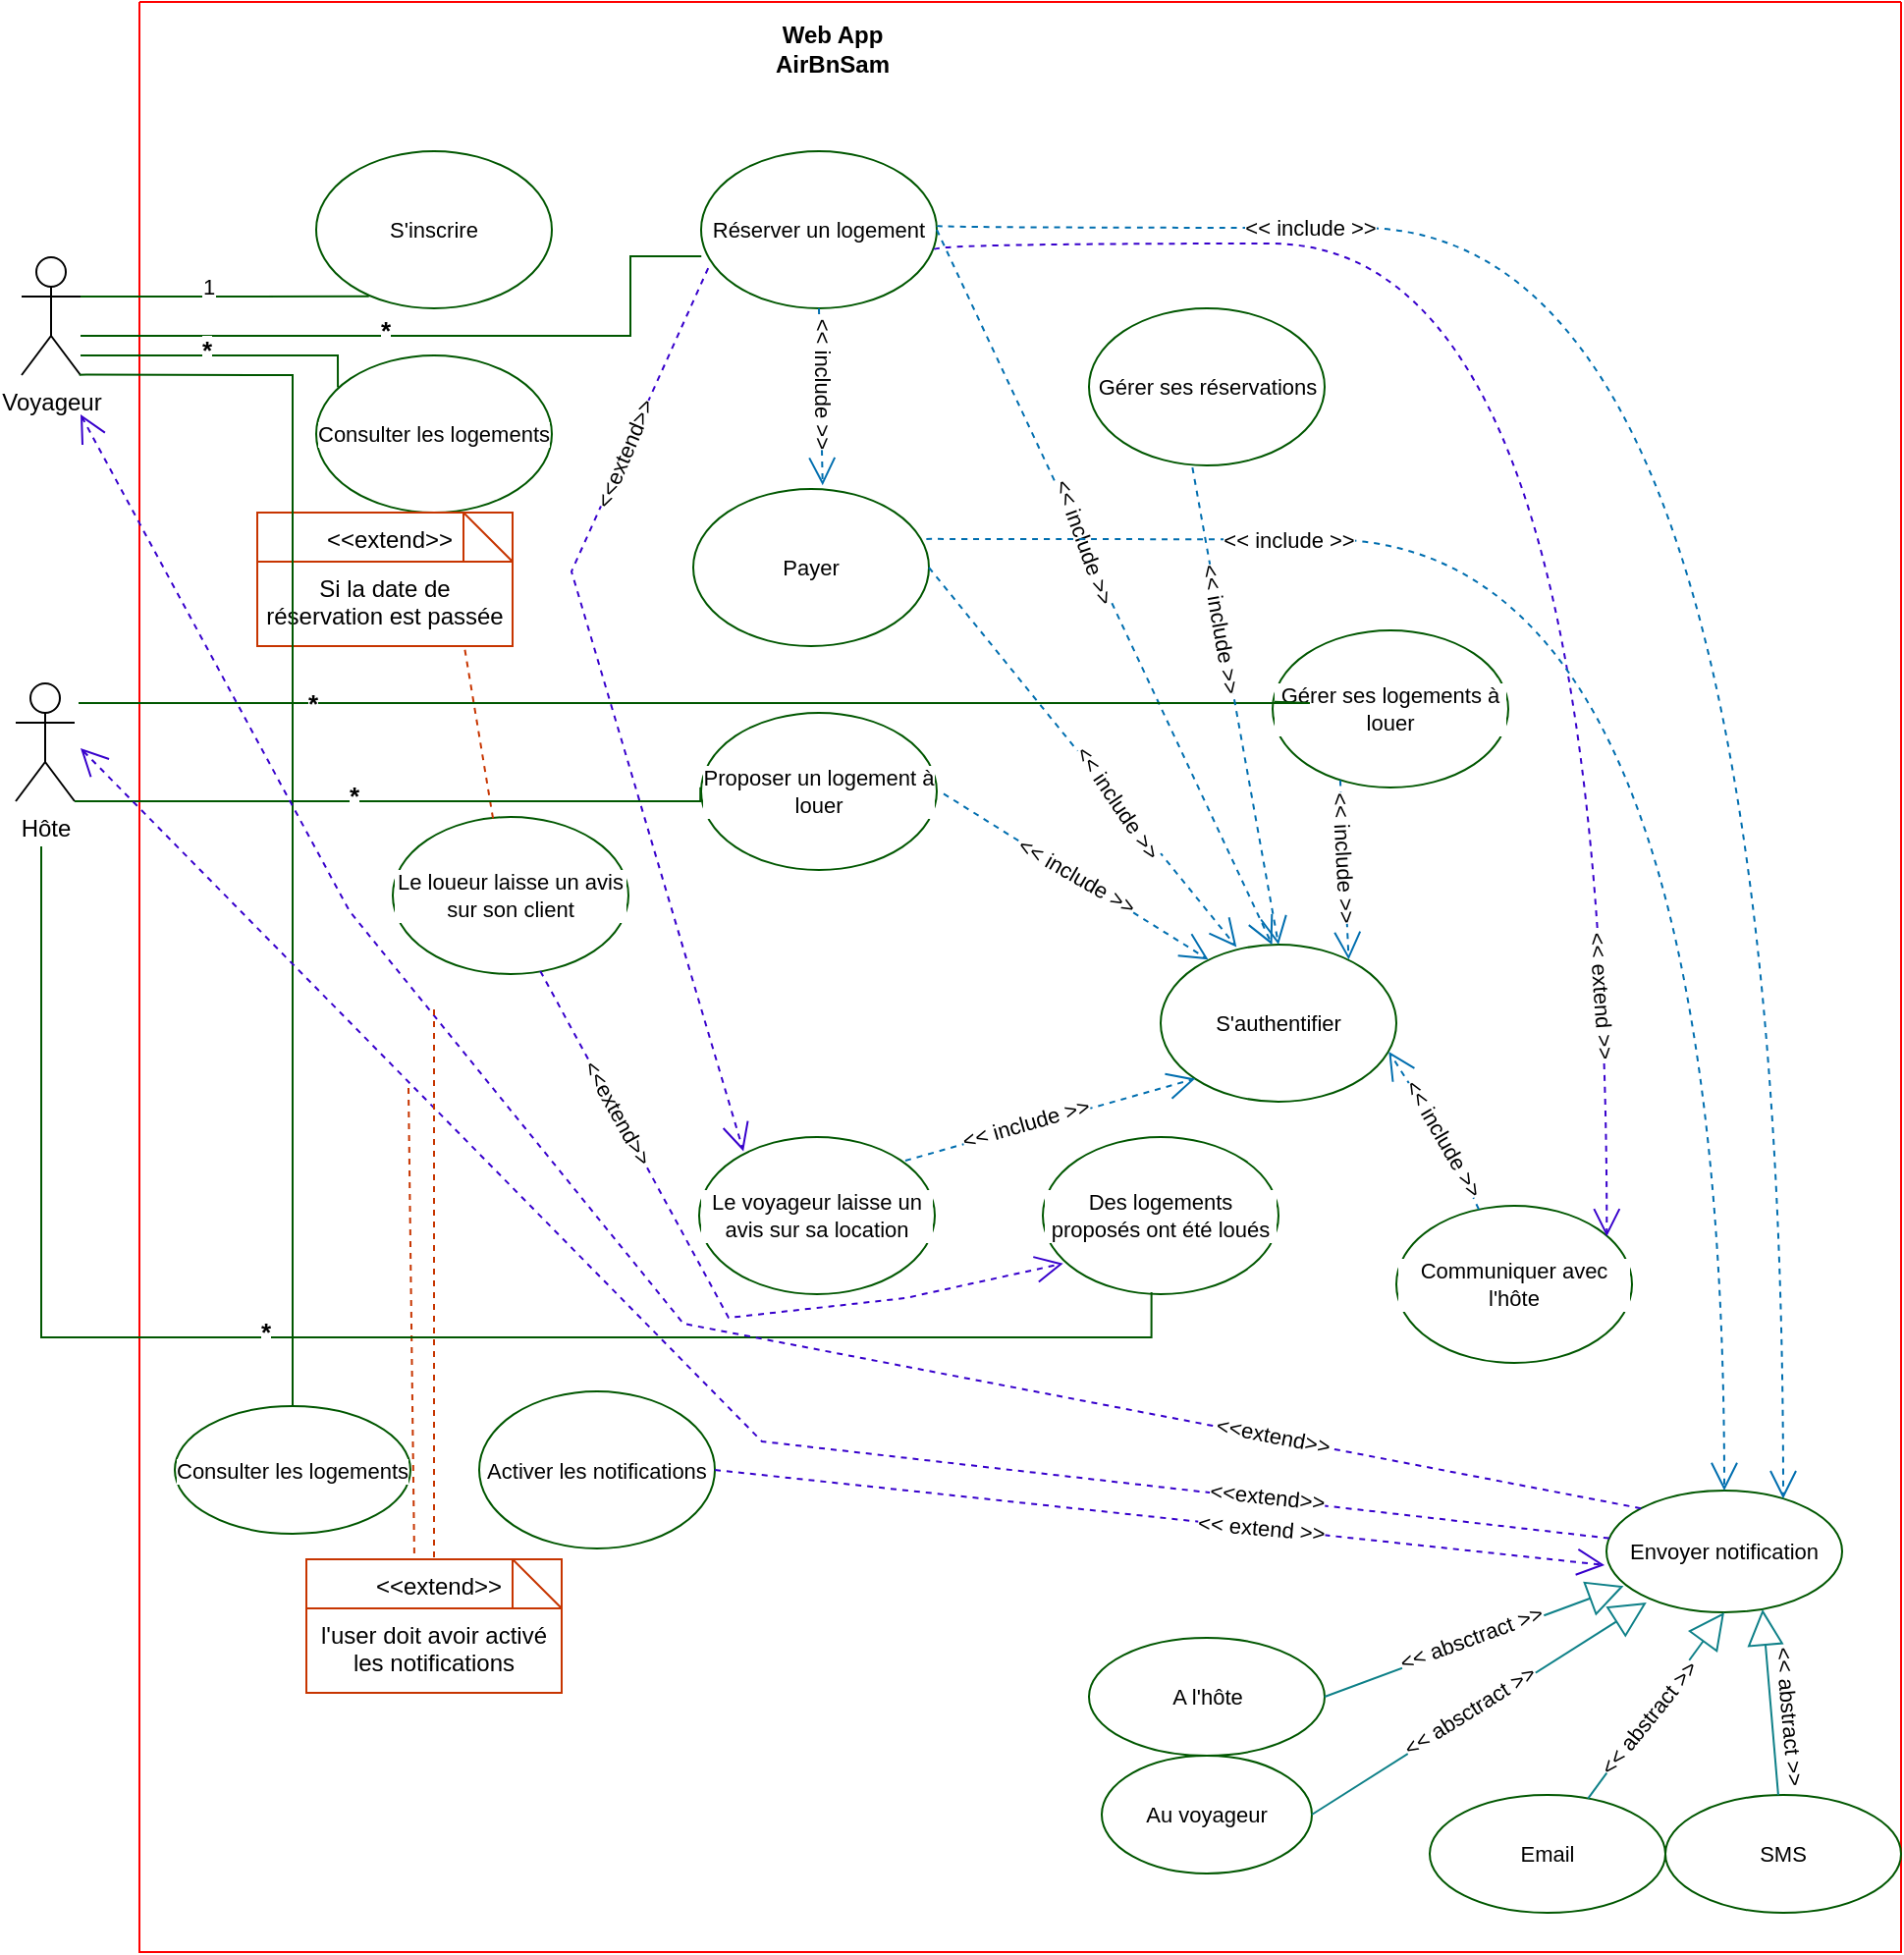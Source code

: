 <mxfile version="24.7.7">
  <diagram name="Page-1" id="EdUBoLxohyeiRopS3cuu">
    <mxGraphModel dx="1595" dy="580" grid="1" gridSize="10" guides="1" tooltips="1" connect="1" arrows="1" fold="1" page="1" pageScale="1" pageWidth="1200" pageHeight="1600" math="0" shadow="0">
      <root>
        <mxCell id="0" />
        <mxCell id="1" parent="0" />
        <mxCell id="GPnBkZLUvaVh1_yHO0LI-1" value="&lt;div&gt;Voyageur&lt;/div&gt;" style="shape=umlActor;verticalLabelPosition=bottom;verticalAlign=top;html=1;outlineConnect=0;" parent="1" vertex="1">
          <mxGeometry x="193" y="417" width="30" height="60" as="geometry" />
        </mxCell>
        <mxCell id="GPnBkZLUvaVh1_yHO0LI-2" value="Hôte&lt;div&gt;&lt;br&gt;&lt;/div&gt;" style="shape=umlActor;verticalLabelPosition=bottom;verticalAlign=top;html=1;outlineConnect=0;" parent="1" vertex="1">
          <mxGeometry x="190" y="634" width="30" height="60" as="geometry" />
        </mxCell>
        <mxCell id="GPnBkZLUvaVh1_yHO0LI-15" value="" style="swimlane;startSize=0;fillColor=none;strokeColor=#FF0000;" parent="1" vertex="1">
          <mxGeometry x="253" y="287" width="897" height="993" as="geometry">
            <mxRectangle x="340" y="50" width="50" height="40" as="alternateBounds" />
          </mxGeometry>
        </mxCell>
        <mxCell id="GPnBkZLUvaVh1_yHO0LI-9" value="Réserver un logement" style="ellipse;whiteSpace=wrap;html=1;fillColor=none;strokeColor=#005700;rounded=0;align=center;verticalAlign=middle;fontFamily=Helvetica;fontSize=11;fontColor=default;labelBackgroundColor=default;" parent="GPnBkZLUvaVh1_yHO0LI-15" vertex="1">
          <mxGeometry x="286" y="76" width="120" height="80" as="geometry" />
        </mxCell>
        <mxCell id="GPnBkZLUvaVh1_yHO0LI-10" value="Payer" style="ellipse;whiteSpace=wrap;html=1;fillColor=none;strokeColor=#005700;rounded=0;align=center;verticalAlign=middle;fontFamily=Helvetica;fontSize=11;fontColor=default;labelBackgroundColor=default;" parent="GPnBkZLUvaVh1_yHO0LI-15" vertex="1">
          <mxGeometry x="282" y="248" width="120" height="80" as="geometry" />
        </mxCell>
        <mxCell id="GPnBkZLUvaVh1_yHO0LI-11" value="Proposer un logement à louer" style="ellipse;whiteSpace=wrap;html=1;fillColor=none;strokeColor=#005700;rounded=0;align=center;verticalAlign=middle;fontFamily=Helvetica;fontSize=11;fontColor=default;labelBackgroundColor=default;" parent="GPnBkZLUvaVh1_yHO0LI-15" vertex="1">
          <mxGeometry x="286" y="362" width="120" height="80" as="geometry" />
        </mxCell>
        <mxCell id="GPnBkZLUvaVh1_yHO0LI-14" value="Envoyer notification" style="ellipse;whiteSpace=wrap;html=1;fillColor=none;strokeColor=#005700;rounded=0;align=center;verticalAlign=middle;fontFamily=Helvetica;fontSize=11;fontColor=default;labelBackgroundColor=default;" parent="GPnBkZLUvaVh1_yHO0LI-15" vertex="1">
          <mxGeometry x="747" y="758" width="120" height="62" as="geometry" />
        </mxCell>
        <mxCell id="GPnBkZLUvaVh1_yHO0LI-13" value="Le voyageur laisse un avis sur sa location" style="ellipse;whiteSpace=wrap;html=1;fillColor=none;strokeColor=#005700;rounded=0;align=center;verticalAlign=middle;fontFamily=Helvetica;fontSize=11;fontColor=default;labelBackgroundColor=default;" parent="GPnBkZLUvaVh1_yHO0LI-15" vertex="1">
          <mxGeometry x="285" y="578" width="120" height="80" as="geometry" />
        </mxCell>
        <mxCell id="GPnBkZLUvaVh1_yHO0LI-12" value="Communiquer avec l&#39;hôte" style="ellipse;whiteSpace=wrap;html=1;fillColor=none;strokeColor=#005700;rounded=0;align=center;verticalAlign=middle;fontFamily=Helvetica;fontSize=11;fontColor=default;labelBackgroundColor=default;" parent="GPnBkZLUvaVh1_yHO0LI-15" vertex="1">
          <mxGeometry x="640" y="613" width="120" height="80" as="geometry" />
        </mxCell>
        <mxCell id="GPnBkZLUvaVh1_yHO0LI-18" value="&lt;b&gt;Web App AirBnSam&lt;/b&gt;" style="text;html=1;align=center;verticalAlign=middle;whiteSpace=wrap;rounded=0;" parent="GPnBkZLUvaVh1_yHO0LI-15" vertex="1">
          <mxGeometry x="323" y="9" width="60" height="30" as="geometry" />
        </mxCell>
        <mxCell id="GPnBkZLUvaVh1_yHO0LI-25" value="" style="endArrow=open;endSize=12;dashed=1;html=1;rounded=0;entryX=0.549;entryY=-0.023;entryDx=0;entryDy=0;exitX=0.5;exitY=1;exitDx=0;exitDy=0;entryPerimeter=0;fillColor=#1ba1e2;strokeColor=#006EAF;" parent="GPnBkZLUvaVh1_yHO0LI-15" target="GPnBkZLUvaVh1_yHO0LI-10" edge="1">
          <mxGeometry x="0.205" width="160" relative="1" as="geometry">
            <mxPoint x="346" y="156" as="sourcePoint" />
            <mxPoint x="346.8" y="229.04" as="targetPoint" />
            <mxPoint as="offset" />
          </mxGeometry>
        </mxCell>
        <mxCell id="GPnBkZLUvaVh1_yHO0LI-81" value="&amp;lt;&amp;lt; include &amp;gt;&amp;gt;" style="edgeLabel;html=1;align=center;verticalAlign=middle;resizable=0;points=[];rotation=90;" parent="GPnBkZLUvaVh1_yHO0LI-25" vertex="1" connectable="0">
          <mxGeometry x="-0.173" y="2" relative="1" as="geometry">
            <mxPoint as="offset" />
          </mxGeometry>
        </mxCell>
        <mxCell id="GPnBkZLUvaVh1_yHO0LI-32" value="S&#39;authentifier" style="ellipse;whiteSpace=wrap;html=1;fillColor=none;strokeColor=#005700;gradientColor=#ffa500;rounded=0;align=center;verticalAlign=middle;fontFamily=Helvetica;fontSize=11;fontColor=default;labelBackgroundColor=default;" parent="GPnBkZLUvaVh1_yHO0LI-15" vertex="1">
          <mxGeometry x="520" y="480" width="120" height="80" as="geometry" />
        </mxCell>
        <mxCell id="GPnBkZLUvaVh1_yHO0LI-34" value="" style="endArrow=open;endSize=12;dashed=1;html=1;rounded=0;exitX=1;exitY=0.5;exitDx=0;exitDy=0;entryX=0.473;entryY=0.001;entryDx=0;entryDy=0;entryPerimeter=0;fillColor=#1ba1e2;strokeColor=#006EAF;" parent="GPnBkZLUvaVh1_yHO0LI-15" source="GPnBkZLUvaVh1_yHO0LI-9" target="GPnBkZLUvaVh1_yHO0LI-32" edge="1">
          <mxGeometry width="160" relative="1" as="geometry">
            <mxPoint x="300" y="150" as="sourcePoint" />
            <mxPoint x="460" y="150" as="targetPoint" />
          </mxGeometry>
        </mxCell>
        <mxCell id="GPnBkZLUvaVh1_yHO0LI-80" value="&amp;lt;&amp;lt; include &amp;gt;&amp;gt;" style="edgeLabel;html=1;align=center;verticalAlign=middle;resizable=0;points=[];rotation=70;" parent="GPnBkZLUvaVh1_yHO0LI-34" vertex="1" connectable="0">
          <mxGeometry x="-0.127" y="1" relative="1" as="geometry">
            <mxPoint as="offset" />
          </mxGeometry>
        </mxCell>
        <mxCell id="GPnBkZLUvaVh1_yHO0LI-35" value="" style="endArrow=open;endSize=12;dashed=1;html=1;rounded=0;exitX=1;exitY=0.5;exitDx=0;exitDy=0;entryX=0.322;entryY=0.015;entryDx=0;entryDy=0;entryPerimeter=0;fillColor=#1ba1e2;strokeColor=#006EAF;" parent="GPnBkZLUvaVh1_yHO0LI-15" source="GPnBkZLUvaVh1_yHO0LI-10" target="GPnBkZLUvaVh1_yHO0LI-32" edge="1">
          <mxGeometry width="160" relative="1" as="geometry">
            <mxPoint x="270" y="117" as="sourcePoint" />
            <mxPoint x="397" y="471" as="targetPoint" />
          </mxGeometry>
        </mxCell>
        <mxCell id="GPnBkZLUvaVh1_yHO0LI-88" value="&amp;lt;&amp;lt; include &amp;gt;&amp;gt;" style="edgeLabel;html=1;align=center;verticalAlign=middle;resizable=0;points=[];rotation=56;" parent="GPnBkZLUvaVh1_yHO0LI-35" vertex="1" connectable="0">
          <mxGeometry x="0.357" y="-1" relative="1" as="geometry">
            <mxPoint x="-10" y="-13" as="offset" />
          </mxGeometry>
        </mxCell>
        <mxCell id="GPnBkZLUvaVh1_yHO0LI-36" value="" style="endArrow=open;endSize=12;dashed=1;html=1;rounded=0;exitX=1.029;exitY=0.515;exitDx=0;exitDy=0;entryX=0.202;entryY=0.095;entryDx=0;entryDy=0;entryPerimeter=0;exitPerimeter=0;fillColor=#1ba1e2;strokeColor=#006EAF;" parent="GPnBkZLUvaVh1_yHO0LI-15" source="GPnBkZLUvaVh1_yHO0LI-11" target="GPnBkZLUvaVh1_yHO0LI-32" edge="1">
          <mxGeometry width="160" relative="1" as="geometry">
            <mxPoint x="260" y="268" as="sourcePoint" />
            <mxPoint x="369" y="484" as="targetPoint" />
          </mxGeometry>
        </mxCell>
        <mxCell id="nlzdjAnuToEs6B72ql9--20" value="&amp;lt;&amp;lt; include &amp;gt;&amp;gt;" style="edgeLabel;html=1;align=center;verticalAlign=middle;resizable=0;points=[];rotation=30;" vertex="1" connectable="0" parent="GPnBkZLUvaVh1_yHO0LI-36">
          <mxGeometry x="0.005" relative="1" as="geometry">
            <mxPoint y="-1" as="offset" />
          </mxGeometry>
        </mxCell>
        <mxCell id="GPnBkZLUvaVh1_yHO0LI-37" value="" style="endArrow=open;endSize=12;dashed=1;html=1;rounded=0;entryX=0.968;entryY=0.681;entryDx=0;entryDy=0;fillColor=#1ba1e2;strokeColor=#006EAF;entryPerimeter=0;" parent="GPnBkZLUvaVh1_yHO0LI-15" source="GPnBkZLUvaVh1_yHO0LI-12" target="GPnBkZLUvaVh1_yHO0LI-32" edge="1">
          <mxGeometry width="160" relative="1" as="geometry">
            <mxPoint x="637.96" y="553" as="sourcePoint" />
            <mxPoint x="747.0" y="566.08" as="targetPoint" />
            <Array as="points">
              <mxPoint x="667" y="583" />
            </Array>
          </mxGeometry>
        </mxCell>
        <mxCell id="nlzdjAnuToEs6B72ql9--23" value="&amp;lt;&amp;lt; include &amp;gt;&amp;gt;" style="edgeLabel;html=1;align=center;verticalAlign=middle;resizable=0;points=[];rotation=60;" vertex="1" connectable="0" parent="GPnBkZLUvaVh1_yHO0LI-37">
          <mxGeometry x="-0.218" y="1" relative="1" as="geometry">
            <mxPoint x="-2" y="-5" as="offset" />
          </mxGeometry>
        </mxCell>
        <mxCell id="GPnBkZLUvaVh1_yHO0LI-38" value="" style="endArrow=open;endSize=12;dashed=1;html=1;rounded=0;entryX=0;entryY=1;entryDx=0;entryDy=0;fillColor=#1ba1e2;strokeColor=#006EAF;" parent="GPnBkZLUvaVh1_yHO0LI-15" target="GPnBkZLUvaVh1_yHO0LI-32" edge="1">
          <mxGeometry width="160" relative="1" as="geometry">
            <mxPoint x="390" y="590" as="sourcePoint" />
            <mxPoint x="368" y="737" as="targetPoint" />
          </mxGeometry>
        </mxCell>
        <mxCell id="GPnBkZLUvaVh1_yHO0LI-89" value="&amp;lt;&amp;lt; include &amp;gt;&amp;gt;" style="edgeLabel;html=1;align=center;verticalAlign=middle;resizable=0;points=[];rotation=344;" parent="GPnBkZLUvaVh1_yHO0LI-38" vertex="1" connectable="0">
          <mxGeometry x="-0.179" y="-1" relative="1" as="geometry">
            <mxPoint y="-3" as="offset" />
          </mxGeometry>
        </mxCell>
        <mxCell id="GPnBkZLUvaVh1_yHO0LI-39" value="" style="endArrow=open;endSize=12;dashed=1;html=1;rounded=0;exitX=0.988;exitY=0.626;exitDx=0;exitDy=0;exitPerimeter=0;fillColor=#6a00ff;strokeColor=#3700CC;edgeStyle=orthogonalEdgeStyle;curved=1;entryX=0.893;entryY=0.196;entryDx=0;entryDy=0;entryPerimeter=0;" parent="GPnBkZLUvaVh1_yHO0LI-15" source="GPnBkZLUvaVh1_yHO0LI-9" target="GPnBkZLUvaVh1_yHO0LI-12" edge="1">
          <mxGeometry x="0.145" y="1" width="160" relative="1" as="geometry">
            <mxPoint x="70" y="106" as="sourcePoint" />
            <mxPoint x="747" y="603" as="targetPoint" />
            <Array as="points">
              <mxPoint x="405" y="123" />
              <mxPoint x="747" y="123" />
            </Array>
            <mxPoint as="offset" />
          </mxGeometry>
        </mxCell>
        <mxCell id="GPnBkZLUvaVh1_yHO0LI-78" value="&amp;lt;&amp;lt; extend &amp;gt;&amp;gt;" style="edgeLabel;html=1;align=center;verticalAlign=middle;resizable=0;points=[];rotation=86;" parent="GPnBkZLUvaVh1_yHO0LI-39" vertex="1" connectable="0">
          <mxGeometry x="0.146" y="2" relative="1" as="geometry">
            <mxPoint x="-4" y="240" as="offset" />
          </mxGeometry>
        </mxCell>
        <mxCell id="GPnBkZLUvaVh1_yHO0LI-41" value="" style="endArrow=open;endSize=12;dashed=1;html=1;rounded=0;exitX=0.03;exitY=0.744;exitDx=0;exitDy=0;entryX=0.188;entryY=0.09;entryDx=0;entryDy=0;entryPerimeter=0;exitPerimeter=0;fillColor=#6a00ff;strokeColor=#3700CC;" parent="GPnBkZLUvaVh1_yHO0LI-15" source="GPnBkZLUvaVh1_yHO0LI-9" target="GPnBkZLUvaVh1_yHO0LI-13" edge="1">
          <mxGeometry x="0.151" y="3" width="160" relative="1" as="geometry">
            <mxPoint x="317" y="156" as="sourcePoint" />
            <mxPoint x="301" y="483" as="targetPoint" />
            <Array as="points">
              <mxPoint x="220" y="290" />
            </Array>
            <mxPoint as="offset" />
          </mxGeometry>
        </mxCell>
        <mxCell id="GPnBkZLUvaVh1_yHO0LI-77" value="&amp;lt;&amp;lt;extend&amp;gt;&amp;gt;" style="edgeLabel;html=1;align=center;verticalAlign=middle;resizable=0;points=[];rotation=-67;" parent="GPnBkZLUvaVh1_yHO0LI-41" vertex="1" connectable="0">
          <mxGeometry x="-0.565" relative="1" as="geometry">
            <mxPoint as="offset" />
          </mxGeometry>
        </mxCell>
        <mxCell id="GPnBkZLUvaVh1_yHO0LI-49" value="A l&#39;hôte" style="ellipse;whiteSpace=wrap;html=1;fillColor=none;strokeColor=#005700;rounded=0;align=center;verticalAlign=middle;fontFamily=Helvetica;fontSize=11;fontColor=default;labelBackgroundColor=default;" parent="GPnBkZLUvaVh1_yHO0LI-15" vertex="1">
          <mxGeometry x="483.5" y="833" width="120" height="60" as="geometry" />
        </mxCell>
        <mxCell id="GPnBkZLUvaVh1_yHO0LI-48" value="Au voyageur" style="ellipse;whiteSpace=wrap;html=1;fillColor=none;strokeColor=#005700;rounded=0;align=center;verticalAlign=middle;fontFamily=Helvetica;fontSize=11;fontColor=default;labelBackgroundColor=default;" parent="GPnBkZLUvaVh1_yHO0LI-15" vertex="1">
          <mxGeometry x="490" y="893" width="107" height="60" as="geometry" />
        </mxCell>
        <mxCell id="GPnBkZLUvaVh1_yHO0LI-52" value="" style="endArrow=block;endSize=16;endFill=0;html=1;rounded=0;entryX=0.073;entryY=0.784;entryDx=0;entryDy=0;entryPerimeter=0;fillColor=#b0e3e6;strokeColor=#0e8088;exitX=1;exitY=0.5;exitDx=0;exitDy=0;" parent="GPnBkZLUvaVh1_yHO0LI-15" source="GPnBkZLUvaVh1_yHO0LI-49" target="GPnBkZLUvaVh1_yHO0LI-14" edge="1">
          <mxGeometry width="160" relative="1" as="geometry">
            <mxPoint x="330" y="680" as="sourcePoint" />
            <mxPoint x="410" y="730" as="targetPoint" />
          </mxGeometry>
        </mxCell>
        <mxCell id="nlzdjAnuToEs6B72ql9--21" value="&amp;lt;&amp;lt; absctract &amp;gt;&amp;gt;" style="edgeLabel;html=1;align=center;verticalAlign=middle;resizable=0;points=[];rotation=340;" vertex="1" connectable="0" parent="GPnBkZLUvaVh1_yHO0LI-52">
          <mxGeometry x="-0.013" y="2" relative="1" as="geometry">
            <mxPoint as="offset" />
          </mxGeometry>
        </mxCell>
        <mxCell id="GPnBkZLUvaVh1_yHO0LI-53" value="" style="endArrow=block;endSize=16;endFill=0;html=1;rounded=0;entryX=0.17;entryY=0.919;entryDx=0;entryDy=0;exitX=1;exitY=0.5;exitDx=0;exitDy=0;entryPerimeter=0;fillColor=#b0e3e6;strokeColor=#0e8088;" parent="GPnBkZLUvaVh1_yHO0LI-15" source="GPnBkZLUvaVh1_yHO0LI-48" target="GPnBkZLUvaVh1_yHO0LI-14" edge="1">
          <mxGeometry width="160" relative="1" as="geometry">
            <mxPoint x="510" y="770" as="sourcePoint" />
            <mxPoint x="387" y="799" as="targetPoint" />
          </mxGeometry>
        </mxCell>
        <mxCell id="GPnBkZLUvaVh1_yHO0LI-54" value="S&#39;inscrire" style="ellipse;whiteSpace=wrap;html=1;fillColor=none;strokeColor=#005700;rounded=0;align=center;verticalAlign=middle;fontFamily=Helvetica;fontSize=11;fontColor=default;labelBackgroundColor=default;" parent="GPnBkZLUvaVh1_yHO0LI-15" vertex="1">
          <mxGeometry x="90" y="76" width="120" height="80" as="geometry" />
        </mxCell>
        <mxCell id="GPnBkZLUvaVh1_yHO0LI-55" value="Consulter les logements" style="ellipse;whiteSpace=wrap;html=1;fillColor=none;strokeColor=#005700;rounded=0;align=center;verticalAlign=middle;fontFamily=Helvetica;fontSize=11;fontColor=default;labelBackgroundColor=default;" parent="GPnBkZLUvaVh1_yHO0LI-15" vertex="1">
          <mxGeometry x="90" y="180" width="120" height="80" as="geometry" />
        </mxCell>
        <mxCell id="GPnBkZLUvaVh1_yHO0LI-56" value="Gérer ses réservations" style="ellipse;whiteSpace=wrap;html=1;fillColor=none;strokeColor=#005700;rounded=0;align=center;verticalAlign=middle;fontFamily=Helvetica;fontSize=11;fontColor=default;labelBackgroundColor=default;" parent="GPnBkZLUvaVh1_yHO0LI-15" vertex="1">
          <mxGeometry x="483.5" y="156" width="120" height="80" as="geometry" />
        </mxCell>
        <mxCell id="GPnBkZLUvaVh1_yHO0LI-57" value="Consulter les logements" style="ellipse;whiteSpace=wrap;html=1;fillColor=none;strokeColor=#005700;rounded=0;align=center;verticalAlign=middle;fontFamily=Helvetica;fontSize=11;fontColor=default;labelBackgroundColor=default;" parent="GPnBkZLUvaVh1_yHO0LI-15" vertex="1">
          <mxGeometry x="18" y="715" width="120" height="65" as="geometry" />
        </mxCell>
        <mxCell id="GPnBkZLUvaVh1_yHO0LI-60" value="Gérer ses logements à louer" style="ellipse;whiteSpace=wrap;html=1;fillColor=none;strokeColor=#005700;rounded=0;align=center;verticalAlign=middle;fontFamily=Helvetica;fontSize=11;fontColor=default;labelBackgroundColor=default;" parent="GPnBkZLUvaVh1_yHO0LI-15" vertex="1">
          <mxGeometry x="577" y="320" width="120" height="80" as="geometry" />
        </mxCell>
        <mxCell id="GPnBkZLUvaVh1_yHO0LI-64" value="" style="endArrow=open;endSize=12;dashed=1;html=1;rounded=0;exitX=0.287;exitY=0.953;exitDx=0;exitDy=0;entryX=0.798;entryY=0.096;entryDx=0;entryDy=0;entryPerimeter=0;exitPerimeter=0;fillColor=#1ba1e2;strokeColor=#006EAF;" parent="GPnBkZLUvaVh1_yHO0LI-15" source="GPnBkZLUvaVh1_yHO0LI-60" target="GPnBkZLUvaVh1_yHO0LI-32" edge="1">
          <mxGeometry width="160" relative="1" as="geometry">
            <mxPoint x="630" y="395" as="sourcePoint" />
            <mxPoint x="725" y="470" as="targetPoint" />
          </mxGeometry>
        </mxCell>
        <mxCell id="GPnBkZLUvaVh1_yHO0LI-86" value="&amp;lt;&amp;lt; include &amp;gt;&amp;gt;" style="edgeLabel;html=1;align=center;verticalAlign=middle;resizable=0;points=[];rotation=87;" parent="GPnBkZLUvaVh1_yHO0LI-64" vertex="1" connectable="0">
          <mxGeometry x="-0.214" y="2" relative="1" as="geometry">
            <mxPoint x="-2" y="3" as="offset" />
          </mxGeometry>
        </mxCell>
        <mxCell id="GPnBkZLUvaVh1_yHO0LI-22" value="" style="endArrow=none;html=1;edgeStyle=orthogonalEdgeStyle;rounded=0;entryX=0.001;entryY=0.669;entryDx=0;entryDy=0;entryPerimeter=0;fillColor=#008a00;strokeColor=#005700;" parent="GPnBkZLUvaVh1_yHO0LI-15" target="GPnBkZLUvaVh1_yHO0LI-9" edge="1">
          <mxGeometry relative="1" as="geometry">
            <mxPoint x="-30" y="170" as="sourcePoint" />
            <mxPoint x="255.04" y="170" as="targetPoint" />
            <Array as="points">
              <mxPoint x="250" y="170" />
              <mxPoint x="250" y="130" />
            </Array>
          </mxGeometry>
        </mxCell>
        <mxCell id="GPnBkZLUvaVh1_yHO0LI-29" value="&lt;font style=&quot;font-size: 13px;&quot;&gt;&lt;b&gt;*&lt;/b&gt;&lt;/font&gt;" style="edgeLabel;html=1;align=center;verticalAlign=middle;resizable=0;points=[];" parent="GPnBkZLUvaVh1_yHO0LI-22" vertex="1" connectable="0">
          <mxGeometry x="-0.132" y="3" relative="1" as="geometry">
            <mxPoint as="offset" />
          </mxGeometry>
        </mxCell>
        <mxCell id="GPnBkZLUvaVh1_yHO0LI-61" value="" style="endArrow=none;html=1;edgeStyle=orthogonalEdgeStyle;rounded=0;entryX=0.008;entryY=0.455;entryDx=0;entryDy=0;entryPerimeter=0;fillColor=#008a00;strokeColor=#005700;" parent="GPnBkZLUvaVh1_yHO0LI-15" target="GPnBkZLUvaVh1_yHO0LI-60" edge="1">
          <mxGeometry relative="1" as="geometry">
            <mxPoint x="-31" y="357" as="sourcePoint" />
            <mxPoint x="596.04" y="355.72" as="targetPoint" />
            <Array as="points">
              <mxPoint x="596" y="356" />
            </Array>
          </mxGeometry>
        </mxCell>
        <mxCell id="GPnBkZLUvaVh1_yHO0LI-73" value="" style="endArrow=open;endSize=12;dashed=1;html=1;rounded=0;exitX=0.439;exitY=1.013;exitDx=0;exitDy=0;entryX=0.5;entryY=0;entryDx=0;entryDy=0;exitPerimeter=0;fillColor=#1ba1e2;strokeColor=#006EAF;" parent="GPnBkZLUvaVh1_yHO0LI-15" target="GPnBkZLUvaVh1_yHO0LI-32" edge="1" source="GPnBkZLUvaVh1_yHO0LI-56">
          <mxGeometry width="160" relative="1" as="geometry">
            <mxPoint x="623" y="260" as="sourcePoint" />
            <mxPoint x="570" y="342" as="targetPoint" />
          </mxGeometry>
        </mxCell>
        <mxCell id="GPnBkZLUvaVh1_yHO0LI-87" value="&amp;lt;&amp;lt; include &amp;gt;&amp;gt;" style="edgeLabel;html=1;align=center;verticalAlign=middle;resizable=0;points=[];rotation=80;" parent="GPnBkZLUvaVh1_yHO0LI-73" vertex="1" connectable="0">
          <mxGeometry x="-0.572" y="1" relative="1" as="geometry">
            <mxPoint x="4" y="30" as="offset" />
          </mxGeometry>
        </mxCell>
        <mxCell id="GPnBkZLUvaVh1_yHO0LI-74" value="Le loueur laisse un avis sur son client" style="ellipse;whiteSpace=wrap;html=1;fillColor=none;strokeColor=#005700;rounded=0;align=center;verticalAlign=middle;fontFamily=Helvetica;fontSize=11;fontColor=default;labelBackgroundColor=default;" parent="GPnBkZLUvaVh1_yHO0LI-15" vertex="1">
          <mxGeometry x="129" y="415" width="120" height="80" as="geometry" />
        </mxCell>
        <mxCell id="GPnBkZLUvaVh1_yHO0LI-75" value="" style="endArrow=none;dashed=1;html=1;rounded=0;exitX=0.644;exitY=0.998;exitDx=0;exitDy=0;exitPerimeter=0;entryX=0.426;entryY=0.016;entryDx=0;entryDy=0;entryPerimeter=0;fillColor=#fa6800;strokeColor=#C73500;" parent="GPnBkZLUvaVh1_yHO0LI-15" target="GPnBkZLUvaVh1_yHO0LI-74" edge="1">
          <mxGeometry width="50" height="50" relative="1" as="geometry">
            <mxPoint x="165.72" y="329.88" as="sourcePoint" />
            <mxPoint x="200" y="415" as="targetPoint" />
          </mxGeometry>
        </mxCell>
        <mxCell id="GPnBkZLUvaVh1_yHO0LI-90" value="Des logements proposés ont été loués" style="ellipse;whiteSpace=wrap;html=1;fillColor=none;strokeColor=#005700;rounded=0;align=center;verticalAlign=middle;fontFamily=Helvetica;fontSize=11;fontColor=default;labelBackgroundColor=default;" parent="GPnBkZLUvaVh1_yHO0LI-15" vertex="1">
          <mxGeometry x="460" y="578" width="120" height="80" as="geometry" />
        </mxCell>
        <mxCell id="GPnBkZLUvaVh1_yHO0LI-93" value="" style="endArrow=open;endSize=12;dashed=1;html=1;rounded=0;exitX=0.626;exitY=0.981;exitDx=0;exitDy=0;entryX=0.086;entryY=0.805;entryDx=0;entryDy=0;entryPerimeter=0;exitPerimeter=0;fillColor=#6a00ff;strokeColor=#3700CC;" parent="GPnBkZLUvaVh1_yHO0LI-15" source="GPnBkZLUvaVh1_yHO0LI-74" target="GPnBkZLUvaVh1_yHO0LI-90" edge="1">
          <mxGeometry x="0.151" y="3" width="160" relative="1" as="geometry">
            <mxPoint x="460" y="180" as="sourcePoint" />
            <mxPoint x="458" y="648" as="targetPoint" />
            <Array as="points">
              <mxPoint x="300" y="670" />
              <mxPoint x="390" y="660" />
            </Array>
            <mxPoint as="offset" />
          </mxGeometry>
        </mxCell>
        <mxCell id="GPnBkZLUvaVh1_yHO0LI-94" value="&amp;lt;&amp;lt;extend&amp;gt;&amp;gt;" style="edgeLabel;html=1;align=center;verticalAlign=middle;resizable=0;points=[];rotation=61;" parent="GPnBkZLUvaVh1_yHO0LI-93" vertex="1" connectable="0">
          <mxGeometry x="-0.565" relative="1" as="geometry">
            <mxPoint as="offset" />
          </mxGeometry>
        </mxCell>
        <mxCell id="GPnBkZLUvaVh1_yHO0LI-98" value="l&#39;user doit avoir activé les notifications" style="shape=note2;boundedLbl=1;whiteSpace=wrap;html=1;size=25;verticalAlign=top;align=center;strokeColor=#C73500;fontFamily=Helvetica;fontSize=12;fontColor=#000000;fillColor=none;" parent="GPnBkZLUvaVh1_yHO0LI-15" vertex="1">
          <mxGeometry x="85" y="793" width="130" height="68" as="geometry" />
        </mxCell>
        <mxCell id="GPnBkZLUvaVh1_yHO0LI-99" value="&lt;&lt;extend&gt;&gt;" style="resizeWidth=1;part=1;strokeColor=#C73500;fillColor=none;align=center;spacingLeft=5;verticalAlign=top;fontFamily=Helvetica;fontSize=12;fontColor=#000000;" parent="GPnBkZLUvaVh1_yHO0LI-98" vertex="1">
          <mxGeometry width="130" height="25" relative="1" as="geometry" />
        </mxCell>
        <mxCell id="GPnBkZLUvaVh1_yHO0LI-100" value="" style="endArrow=none;dashed=1;html=1;rounded=0;entryX=0.423;entryY=-0.005;entryDx=0;entryDy=0;entryPerimeter=0;fillColor=#fa6800;strokeColor=#C73500;" parent="GPnBkZLUvaVh1_yHO0LI-15" target="GPnBkZLUvaVh1_yHO0LI-99" edge="1">
          <mxGeometry width="50" height="50" relative="1" as="geometry">
            <mxPoint x="137" y="553" as="sourcePoint" />
            <mxPoint x="140" y="800" as="targetPoint" />
          </mxGeometry>
        </mxCell>
        <mxCell id="GPnBkZLUvaVh1_yHO0LI-107" value="Si la date de réservation est passée" style="shape=note2;boundedLbl=1;whiteSpace=wrap;html=1;size=25;verticalAlign=top;align=center;strokeColor=#C73500;fontFamily=Helvetica;fontSize=12;fontColor=#000000;fillColor=none;" parent="GPnBkZLUvaVh1_yHO0LI-15" vertex="1">
          <mxGeometry x="60" y="260" width="130" height="68" as="geometry" />
        </mxCell>
        <mxCell id="GPnBkZLUvaVh1_yHO0LI-108" value="&lt;&lt;extend&gt;&gt;" style="resizeWidth=1;part=1;strokeColor=#C73500;fillColor=none;align=center;spacingLeft=5;verticalAlign=top;fontFamily=Helvetica;fontSize=12;fontColor=#000000;" parent="GPnBkZLUvaVh1_yHO0LI-107" vertex="1">
          <mxGeometry width="130" height="25" relative="1" as="geometry" />
        </mxCell>
        <mxCell id="nlzdjAnuToEs6B72ql9--1" value="Activer les notifications" style="ellipse;whiteSpace=wrap;html=1;fillColor=none;strokeColor=#005700;rounded=0;align=center;verticalAlign=middle;fontFamily=Helvetica;fontSize=11;fontColor=default;labelBackgroundColor=default;" vertex="1" parent="GPnBkZLUvaVh1_yHO0LI-15">
          <mxGeometry x="173" y="707.5" width="120" height="80" as="geometry" />
        </mxCell>
        <mxCell id="nlzdjAnuToEs6B72ql9--2" value="" style="endArrow=open;endSize=12;dashed=1;html=1;rounded=0;exitX=1;exitY=0.5;exitDx=0;exitDy=0;entryX=-0.008;entryY=0.612;entryDx=0;entryDy=0;entryPerimeter=0;fillColor=#6a00ff;strokeColor=#3700CC;" edge="1" parent="GPnBkZLUvaVh1_yHO0LI-15" source="nlzdjAnuToEs6B72ql9--1" target="GPnBkZLUvaVh1_yHO0LI-14">
          <mxGeometry x="0.145" y="1" width="160" relative="1" as="geometry">
            <mxPoint x="554" y="163" as="sourcePoint" />
            <mxPoint x="549" y="490" as="targetPoint" />
            <Array as="points" />
            <mxPoint as="offset" />
          </mxGeometry>
        </mxCell>
        <mxCell id="nlzdjAnuToEs6B72ql9--3" value="&amp;lt;&amp;lt; extend &amp;gt;&amp;gt;" style="edgeLabel;html=1;align=center;verticalAlign=middle;resizable=0;points=[];rotation=5;" vertex="1" connectable="0" parent="nlzdjAnuToEs6B72ql9--2">
          <mxGeometry x="0.146" y="2" relative="1" as="geometry">
            <mxPoint x="18" y="3" as="offset" />
          </mxGeometry>
        </mxCell>
        <mxCell id="nlzdjAnuToEs6B72ql9--6" value="Email" style="ellipse;whiteSpace=wrap;html=1;fillColor=none;strokeColor=#005700;rounded=0;align=center;verticalAlign=middle;fontFamily=Helvetica;fontSize=11;fontColor=default;labelBackgroundColor=default;" vertex="1" parent="GPnBkZLUvaVh1_yHO0LI-15">
          <mxGeometry x="657" y="913" width="120" height="60" as="geometry" />
        </mxCell>
        <mxCell id="nlzdjAnuToEs6B72ql9--7" value="" style="endArrow=block;endSize=16;endFill=0;html=1;rounded=0;entryX=0.5;entryY=1;entryDx=0;entryDy=0;fillColor=#b0e3e6;strokeColor=#0e8088;" edge="1" parent="GPnBkZLUvaVh1_yHO0LI-15" source="nlzdjAnuToEs6B72ql9--6" target="GPnBkZLUvaVh1_yHO0LI-14">
          <mxGeometry width="160" relative="1" as="geometry">
            <mxPoint x="17" y="923" as="sourcePoint" />
            <mxPoint x="-28" y="979" as="targetPoint" />
          </mxGeometry>
        </mxCell>
        <mxCell id="nlzdjAnuToEs6B72ql9--8" value="&amp;lt;&amp;lt; abstract &amp;gt;&amp;gt;" style="edgeLabel;html=1;align=center;verticalAlign=middle;resizable=0;points=[];rotation=309;" vertex="1" connectable="0" parent="nlzdjAnuToEs6B72ql9--7">
          <mxGeometry x="-0.136" relative="1" as="geometry">
            <mxPoint as="offset" />
          </mxGeometry>
        </mxCell>
        <mxCell id="nlzdjAnuToEs6B72ql9--9" value="SMS" style="ellipse;whiteSpace=wrap;html=1;fillColor=none;strokeColor=#005700;rounded=0;align=center;verticalAlign=middle;fontFamily=Helvetica;fontSize=11;fontColor=default;labelBackgroundColor=default;" vertex="1" parent="GPnBkZLUvaVh1_yHO0LI-15">
          <mxGeometry x="777" y="913" width="120" height="60" as="geometry" />
        </mxCell>
        <mxCell id="nlzdjAnuToEs6B72ql9--10" value="" style="endArrow=block;endSize=16;endFill=0;html=1;rounded=0;entryX=0.662;entryY=0.975;entryDx=0;entryDy=0;fillColor=#b0e3e6;strokeColor=#0e8088;entryPerimeter=0;" edge="1" parent="GPnBkZLUvaVh1_yHO0LI-15" source="nlzdjAnuToEs6B72ql9--9" target="GPnBkZLUvaVh1_yHO0LI-14">
          <mxGeometry width="160" relative="1" as="geometry">
            <mxPoint x="147" y="923" as="sourcePoint" />
            <mxPoint x="358" y="780" as="targetPoint" />
          </mxGeometry>
        </mxCell>
        <mxCell id="nlzdjAnuToEs6B72ql9--11" value="&amp;lt;&amp;lt; abstract &amp;gt;&amp;gt;" style="edgeLabel;html=1;align=center;verticalAlign=middle;resizable=0;points=[];rotation=85;" vertex="1" connectable="0" parent="nlzdjAnuToEs6B72ql9--10">
          <mxGeometry x="-0.136" relative="1" as="geometry">
            <mxPoint x="9" as="offset" />
          </mxGeometry>
        </mxCell>
        <mxCell id="nlzdjAnuToEs6B72ql9--14" value="" style="endArrow=open;endSize=12;dashed=1;html=1;rounded=0;fillColor=#1ba1e2;strokeColor=#006EAF;edgeStyle=orthogonalEdgeStyle;curved=1;" edge="1" parent="GPnBkZLUvaVh1_yHO0LI-15" target="GPnBkZLUvaVh1_yHO0LI-14">
          <mxGeometry width="160" relative="1" as="geometry">
            <mxPoint x="405.997" y="114.0" as="sourcePoint" />
            <mxPoint x="782.957" y="270.0" as="targetPoint" />
            <Array as="points">
              <mxPoint x="406" y="115" />
              <mxPoint x="837" y="115" />
            </Array>
          </mxGeometry>
        </mxCell>
        <mxCell id="nlzdjAnuToEs6B72ql9--15" value="&amp;lt;&amp;lt; include &amp;gt;&amp;gt;" style="edgeLabel;html=1;align=center;verticalAlign=middle;resizable=0;points=[];rotation=0;" vertex="1" connectable="0" parent="nlzdjAnuToEs6B72ql9--14">
          <mxGeometry x="-0.572" y="1" relative="1" as="geometry">
            <mxPoint x="-40" y="1" as="offset" />
          </mxGeometry>
        </mxCell>
        <mxCell id="nlzdjAnuToEs6B72ql9--18" value="" style="endArrow=open;endSize=12;dashed=1;html=1;rounded=0;fillColor=#1ba1e2;strokeColor=#006EAF;edgeStyle=orthogonalEdgeStyle;curved=1;exitX=0.989;exitY=0.318;exitDx=0;exitDy=0;exitPerimeter=0;entryX=0.5;entryY=0;entryDx=0;entryDy=0;" edge="1" parent="GPnBkZLUvaVh1_yHO0LI-15" source="GPnBkZLUvaVh1_yHO0LI-10" target="GPnBkZLUvaVh1_yHO0LI-14">
          <mxGeometry width="160" relative="1" as="geometry">
            <mxPoint x="401.997" y="273.0" as="sourcePoint" />
            <mxPoint x="833" y="921" as="targetPoint" />
            <Array as="points">
              <mxPoint x="402" y="273" />
              <mxPoint x="807" y="274" />
            </Array>
          </mxGeometry>
        </mxCell>
        <mxCell id="nlzdjAnuToEs6B72ql9--19" value="&amp;lt;&amp;lt; include &amp;gt;&amp;gt;" style="edgeLabel;html=1;align=center;verticalAlign=middle;resizable=0;points=[];rotation=0;" vertex="1" connectable="0" parent="nlzdjAnuToEs6B72ql9--18">
          <mxGeometry x="-0.572" y="1" relative="1" as="geometry">
            <mxPoint x="-6" y="1" as="offset" />
          </mxGeometry>
        </mxCell>
        <mxCell id="nlzdjAnuToEs6B72ql9--22" value="&amp;lt;&amp;lt; absctract &amp;gt;&amp;gt;" style="edgeLabel;html=1;align=center;verticalAlign=middle;resizable=0;points=[];rotation=328;" vertex="1" connectable="0" parent="GPnBkZLUvaVh1_yHO0LI-15">
          <mxGeometry x="676.995" y="870.0" as="geometry" />
        </mxCell>
        <mxCell id="GPnBkZLUvaVh1_yHO0LI-30" value="" style="endArrow=none;html=1;edgeStyle=orthogonalEdgeStyle;rounded=0;entryX=-0.003;entryY=0.474;entryDx=0;entryDy=0;entryPerimeter=0;fillColor=#008a00;strokeColor=#005700;exitX=1;exitY=1;exitDx=0;exitDy=0;exitPerimeter=0;" parent="1" source="GPnBkZLUvaVh1_yHO0LI-2" target="GPnBkZLUvaVh1_yHO0LI-11" edge="1">
          <mxGeometry relative="1" as="geometry">
            <mxPoint x="223" y="687" as="sourcePoint" />
            <mxPoint x="533" y="707" as="targetPoint" />
            <Array as="points">
              <mxPoint x="539" y="694" />
            </Array>
          </mxGeometry>
        </mxCell>
        <mxCell id="GPnBkZLUvaVh1_yHO0LI-31" value="&lt;font style=&quot;font-size: 13px;&quot;&gt;&lt;b&gt;*&lt;/b&gt;&lt;/font&gt;" style="edgeLabel;html=1;align=center;verticalAlign=middle;resizable=0;points=[];" parent="GPnBkZLUvaVh1_yHO0LI-30" vertex="1" connectable="0">
          <mxGeometry x="-0.132" y="3" relative="1" as="geometry">
            <mxPoint as="offset" />
          </mxGeometry>
        </mxCell>
        <mxCell id="GPnBkZLUvaVh1_yHO0LI-67" value="" style="endArrow=none;html=1;edgeStyle=orthogonalEdgeStyle;rounded=0;exitX=1;exitY=0.333;exitDx=0;exitDy=0;exitPerimeter=0;entryX=0.224;entryY=0.924;entryDx=0;entryDy=0;entryPerimeter=0;fillColor=#008a00;strokeColor=#005700;" parent="1" source="GPnBkZLUvaVh1_yHO0LI-1" target="GPnBkZLUvaVh1_yHO0LI-54" edge="1">
          <mxGeometry relative="1" as="geometry">
            <mxPoint x="223" y="426" as="sourcePoint" />
            <mxPoint x="343" y="437" as="targetPoint" />
            <Array as="points">
              <mxPoint x="313" y="437" />
            </Array>
          </mxGeometry>
        </mxCell>
        <mxCell id="GPnBkZLUvaVh1_yHO0LI-68" value="&lt;font style=&quot;font-size: 13px;&quot;&gt;&lt;b&gt;*&lt;/b&gt;&lt;/font&gt;" style="edgeLabel;html=1;align=center;verticalAlign=middle;resizable=0;points=[];" parent="GPnBkZLUvaVh1_yHO0LI-67" vertex="1" connectable="0">
          <mxGeometry x="-0.132" y="3" relative="1" as="geometry">
            <mxPoint as="offset" />
          </mxGeometry>
        </mxCell>
        <mxCell id="GPnBkZLUvaVh1_yHO0LI-69" value="1" style="edgeLabel;html=1;align=center;verticalAlign=middle;resizable=0;points=[];" parent="GPnBkZLUvaVh1_yHO0LI-67" vertex="1" connectable="0">
          <mxGeometry x="-0.115" y="5" relative="1" as="geometry">
            <mxPoint as="offset" />
          </mxGeometry>
        </mxCell>
        <mxCell id="GPnBkZLUvaVh1_yHO0LI-58" value="" style="endArrow=none;html=1;edgeStyle=orthogonalEdgeStyle;rounded=0;entryX=0.5;entryY=0;entryDx=0;entryDy=0;exitX=0.979;exitY=0.997;exitDx=0;exitDy=0;exitPerimeter=0;fillColor=#008a00;strokeColor=#005700;" parent="1" source="GPnBkZLUvaVh1_yHO0LI-1" target="GPnBkZLUvaVh1_yHO0LI-57" edge="1">
          <mxGeometry relative="1" as="geometry">
            <mxPoint x="223" y="457" as="sourcePoint" />
            <mxPoint x="293" y="971" as="targetPoint" />
            <Array as="points">
              <mxPoint x="226" y="477" />
              <mxPoint x="323" y="477" />
            </Array>
          </mxGeometry>
        </mxCell>
        <mxCell id="GPnBkZLUvaVh1_yHO0LI-59" value="&lt;font style=&quot;font-size: 13px;&quot;&gt;&lt;b&gt;*&lt;/b&gt;&lt;/font&gt;" style="edgeLabel;html=1;align=center;verticalAlign=middle;resizable=0;points=[];" parent="GPnBkZLUvaVh1_yHO0LI-58" vertex="1" connectable="0">
          <mxGeometry x="-0.132" y="3" relative="1" as="geometry">
            <mxPoint x="7" as="offset" />
          </mxGeometry>
        </mxCell>
        <mxCell id="GPnBkZLUvaVh1_yHO0LI-70" value="" style="endArrow=none;html=1;edgeStyle=orthogonalEdgeStyle;rounded=0;entryX=0.092;entryY=0.203;entryDx=0;entryDy=0;entryPerimeter=0;fillColor=#008a00;strokeColor=#005700;" parent="1" source="GPnBkZLUvaVh1_yHO0LI-1" target="GPnBkZLUvaVh1_yHO0LI-55" edge="1">
          <mxGeometry relative="1" as="geometry">
            <mxPoint x="223" y="447" as="sourcePoint" />
            <mxPoint x="357" y="447" as="targetPoint" />
            <Array as="points">
              <mxPoint x="354" y="467" />
            </Array>
          </mxGeometry>
        </mxCell>
        <mxCell id="GPnBkZLUvaVh1_yHO0LI-71" value="&lt;font style=&quot;font-size: 13px;&quot;&gt;&lt;b&gt;*&lt;/b&gt;&lt;/font&gt;" style="edgeLabel;html=1;align=center;verticalAlign=middle;resizable=0;points=[];" parent="GPnBkZLUvaVh1_yHO0LI-70" vertex="1" connectable="0">
          <mxGeometry x="-0.132" y="3" relative="1" as="geometry">
            <mxPoint as="offset" />
          </mxGeometry>
        </mxCell>
        <mxCell id="GPnBkZLUvaVh1_yHO0LI-91" value="" style="endArrow=none;html=1;edgeStyle=orthogonalEdgeStyle;rounded=0;entryX=0.461;entryY=0.987;entryDx=0;entryDy=0;entryPerimeter=0;fillColor=#008a00;strokeColor=#005700;" parent="1" target="GPnBkZLUvaVh1_yHO0LI-90" edge="1">
          <mxGeometry relative="1" as="geometry">
            <mxPoint x="203" y="717" as="sourcePoint" />
            <mxPoint x="769" y="977.97" as="targetPoint" />
            <Array as="points">
              <mxPoint x="203" y="967" />
              <mxPoint x="768" y="967" />
            </Array>
          </mxGeometry>
        </mxCell>
        <mxCell id="GPnBkZLUvaVh1_yHO0LI-92" value="&lt;font style=&quot;font-size: 13px;&quot;&gt;&lt;b&gt;*&lt;/b&gt;&lt;/font&gt;" style="edgeLabel;html=1;align=center;verticalAlign=middle;resizable=0;points=[];" parent="GPnBkZLUvaVh1_yHO0LI-91" vertex="1" connectable="0">
          <mxGeometry x="-0.132" y="3" relative="1" as="geometry">
            <mxPoint as="offset" />
          </mxGeometry>
        </mxCell>
        <mxCell id="GPnBkZLUvaVh1_yHO0LI-96" value="" style="endArrow=open;endSize=12;dashed=1;html=1;rounded=0;fillColor=#6a00ff;strokeColor=#3700CC;" parent="1" source="GPnBkZLUvaVh1_yHO0LI-14" edge="1">
          <mxGeometry x="0.151" y="3" width="160" relative="1" as="geometry">
            <mxPoint x="341" y="633" as="sourcePoint" />
            <mxPoint x="223" y="667" as="targetPoint" />
            <Array as="points">
              <mxPoint x="570" y="1020" />
            </Array>
            <mxPoint as="offset" />
          </mxGeometry>
        </mxCell>
        <mxCell id="GPnBkZLUvaVh1_yHO0LI-97" value="&amp;lt;&amp;lt;extend&amp;gt;&amp;gt;" style="edgeLabel;html=1;align=center;verticalAlign=middle;resizable=0;points=[];rotation=6;" parent="GPnBkZLUvaVh1_yHO0LI-96" vertex="1" connectable="0">
          <mxGeometry x="-0.565" relative="1" as="geometry">
            <mxPoint x="26" y="1" as="offset" />
          </mxGeometry>
        </mxCell>
        <mxCell id="GPnBkZLUvaVh1_yHO0LI-101" value="" style="endArrow=open;endSize=12;dashed=1;html=1;rounded=0;exitX=0;exitY=0;exitDx=0;exitDy=0;fillColor=#6a00ff;strokeColor=#3700CC;" parent="1" source="GPnBkZLUvaVh1_yHO0LI-14" edge="1">
          <mxGeometry x="0.151" y="3" width="160" relative="1" as="geometry">
            <mxPoint x="453" y="1017" as="sourcePoint" />
            <mxPoint x="223" y="497" as="targetPoint" />
            <Array as="points">
              <mxPoint x="530" y="960" />
              <mxPoint x="360" y="750" />
            </Array>
            <mxPoint as="offset" />
          </mxGeometry>
        </mxCell>
        <mxCell id="GPnBkZLUvaVh1_yHO0LI-102" value="&amp;lt;&amp;lt;extend&amp;gt;&amp;gt;" style="edgeLabel;html=1;align=center;verticalAlign=middle;resizable=0;points=[];rotation=11;" parent="GPnBkZLUvaVh1_yHO0LI-101" vertex="1" connectable="0">
          <mxGeometry x="-0.565" relative="1" as="geometry">
            <mxPoint x="38" y="6" as="offset" />
          </mxGeometry>
        </mxCell>
        <mxCell id="GPnBkZLUvaVh1_yHO0LI-103" value="" style="endArrow=none;dashed=1;html=1;rounded=0;entryX=0.5;entryY=0;entryDx=0;entryDy=0;fillColor=#fa6800;strokeColor=#C73500;" parent="1" target="GPnBkZLUvaVh1_yHO0LI-99" edge="1">
          <mxGeometry width="50" height="50" relative="1" as="geometry">
            <mxPoint x="403" y="800" as="sourcePoint" />
            <mxPoint x="403" y="1085" as="targetPoint" />
          </mxGeometry>
        </mxCell>
      </root>
    </mxGraphModel>
  </diagram>
</mxfile>
